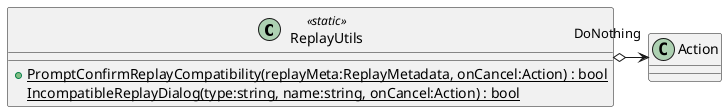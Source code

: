 @startuml
class ReplayUtils <<static>> {
    + {static} PromptConfirmReplayCompatibility(replayMeta:ReplayMetadata, onCancel:Action) : bool
    {static} IncompatibleReplayDialog(type:string, name:string, onCancel:Action) : bool
}
ReplayUtils o-> "DoNothing" Action
@enduml
